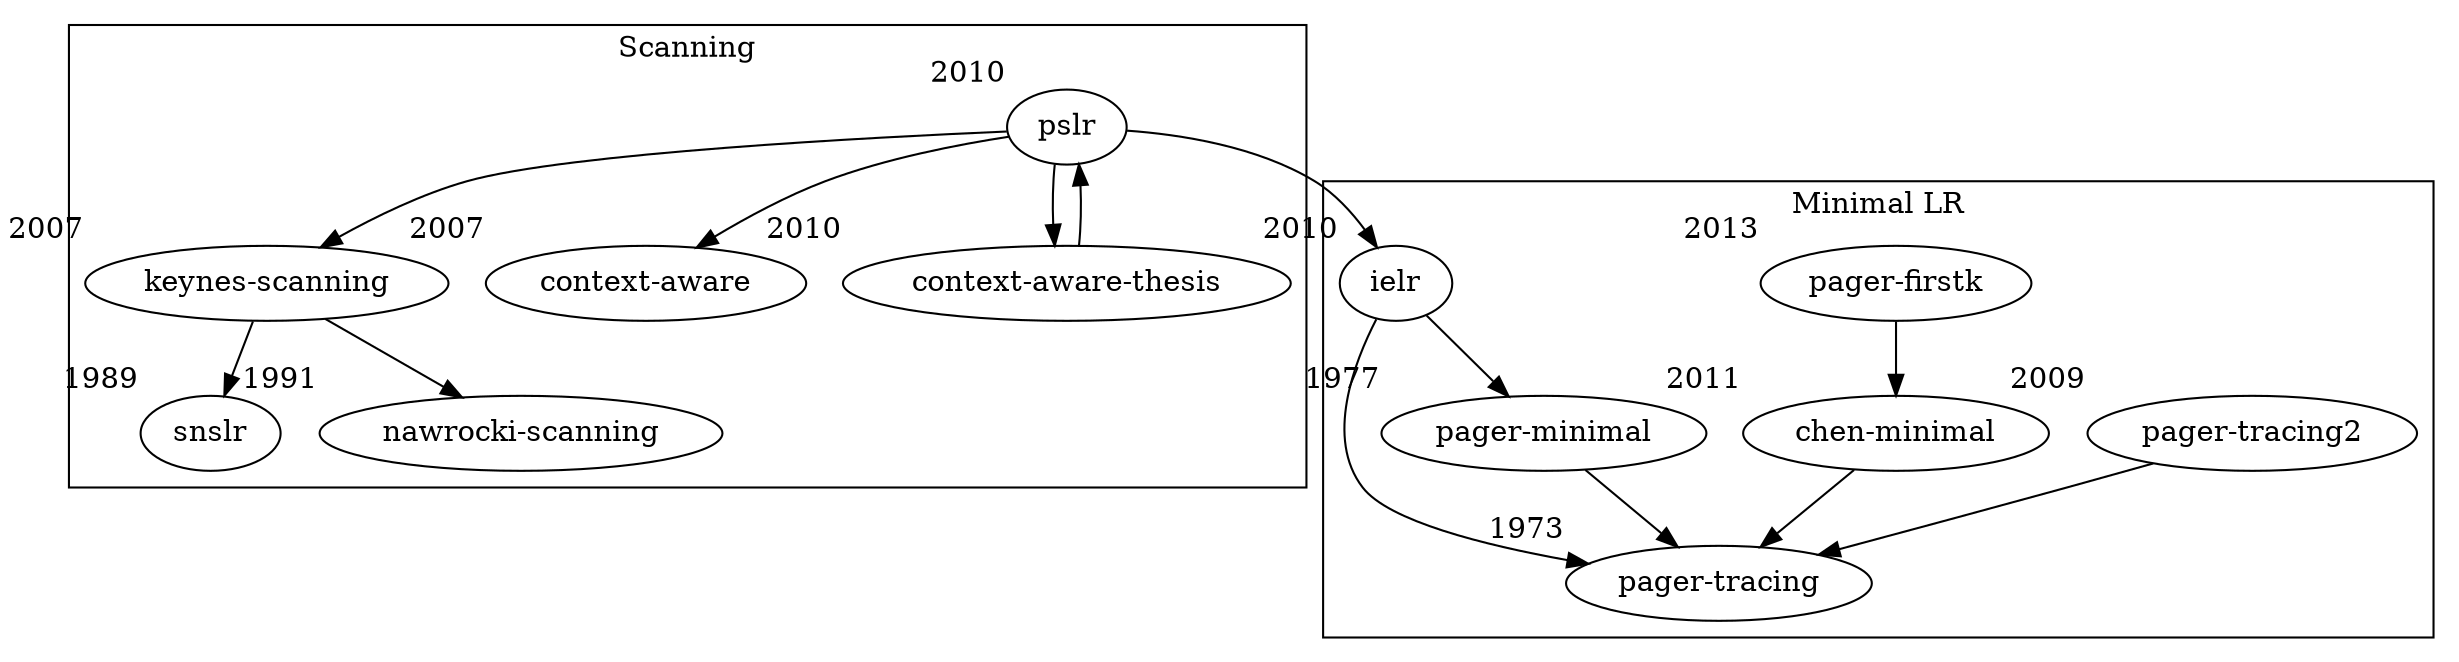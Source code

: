 digraph biblography {
    subgraph cluster_0 {
        label = "Minimal LR"

        "pager-tracing"[xlabel=1973]
        "pager-minimal"[xlabel=1977]
        "pager-tracing2"[xlabel=2009]
        "chen-minimal"[xlabel=2011]
        "pager-firstk"[xlabel=2013]
        "ielr"[xlabel=2010]

        "pager-minimal" -> "pager-tracing" 
        "pager-tracing2" -> "pager-tracing"
        "chen-minimal" -> "pager-tracing"
        "pager-firstk" -> "chen-minimal"
        "ielr" -> "pager-tracing"
        "ielr" -> "pager-minimal"
    }

    subgraph cluster_1 {
        label = "Scanning"

        "snslr"[xlabel=1989]
        "nawrocki-scanning"[xlabel=1991]
        "keynes-scanning"[xlabel=2007]
        "pslr"[xlabel=2010]
        "context-aware"[xlabel=2007]
        "context-aware-thesis"[xlabel=2010]

        "keynes-scanning" -> "nawrocki-scanning" 
        "keynes-scanning" -> "snslr"
        "pslr" -> "ielr"
        "pslr" -> "keynes-scanning"
        "pslr" -> "context-aware"
        "pslr" -> "context-aware-thesis"
        "context-aware-thesis" -> "pslr"
    }





}

